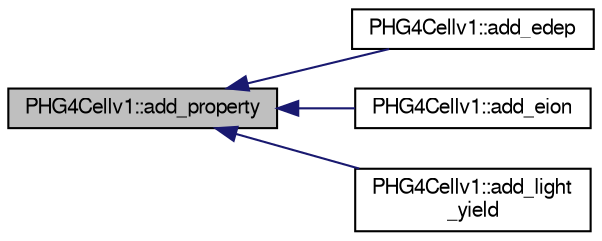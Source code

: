 digraph "PHG4Cellv1::add_property"
{
  bgcolor="transparent";
  edge [fontname="FreeSans",fontsize="10",labelfontname="FreeSans",labelfontsize="10"];
  node [fontname="FreeSans",fontsize="10",shape=record];
  rankdir="LR";
  Node1 [label="PHG4Cellv1::add_property",height=0.2,width=0.4,color="black", fillcolor="grey75", style="filled" fontcolor="black"];
  Node1 -> Node2 [dir="back",color="midnightblue",fontsize="10",style="solid",fontname="FreeSans"];
  Node2 [label="PHG4Cellv1::add_edep",height=0.2,width=0.4,color="black",URL="$de/d5e/classPHG4Cellv1.html#a5a7c431931157a4ab61fd32f6965ae6f"];
  Node1 -> Node3 [dir="back",color="midnightblue",fontsize="10",style="solid",fontname="FreeSans"];
  Node3 [label="PHG4Cellv1::add_eion",height=0.2,width=0.4,color="black",URL="$de/d5e/classPHG4Cellv1.html#afbbafc093f7df7de75081d0707a3b2cd"];
  Node1 -> Node4 [dir="back",color="midnightblue",fontsize="10",style="solid",fontname="FreeSans"];
  Node4 [label="PHG4Cellv1::add_light\l_yield",height=0.2,width=0.4,color="black",URL="$de/d5e/classPHG4Cellv1.html#ad960bf7da5ffb595678dffe6498460f0"];
}
